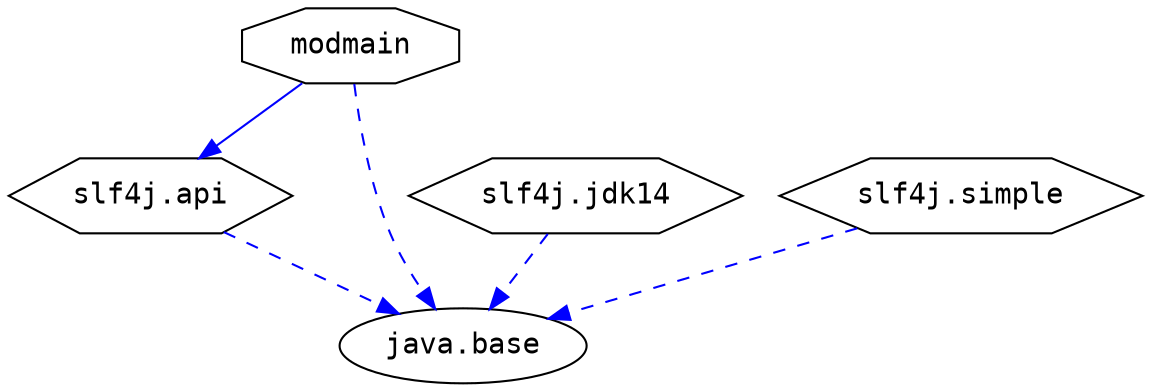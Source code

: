 # Created by depvis.JigsawDepVisualizer on Fri Nov 03 09:33:06 CET 2017
digraph Java9_Dependency_Visualizer {
modmain[fontname="Consolas",shape="octagon",label="modmain"];
slf4j_api[fontname="Consolas",shape="hexagon",label="slf4j.api"];
java_base[fontname="Consolas",shape="ellipse",label="java.base"];
slf4j_jdk14[fontname="Consolas",shape="hexagon",label="slf4j.jdk14"];
slf4j_simple[fontname="Consolas",shape="hexagon",label="slf4j.simple"];
modmain -> slf4j_api[color="#0000ff",fontname="Consolas",fontcolor="#0000ff",weight="8"]
modmain -> java_base[color="#0000ff",fontname="Consolas",fontcolor="#0000ff",style="dashed",weight="16"]
slf4j_api -> java_base[color="#0000ff",fontname="Consolas",fontcolor="#0000ff",style="dashed",weight="16"]
slf4j_jdk14 -> java_base[color="#0000ff",fontname="Consolas",fontcolor="#0000ff",style="dashed",weight="16"]
slf4j_simple -> java_base[color="#0000ff",fontname="Consolas",fontcolor="#0000ff",style="dashed",weight="16"]
}
